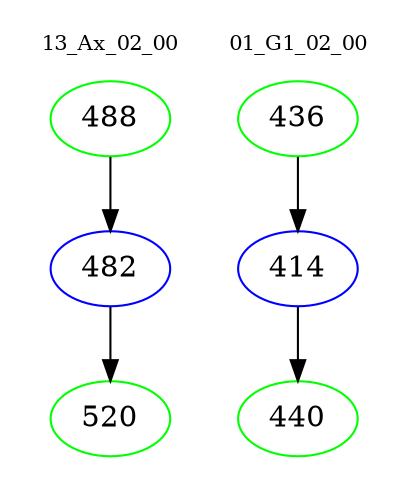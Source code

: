 digraph{
subgraph cluster_0 {
color = white
label = "13_Ax_02_00";
fontsize=10;
T0_488 [label="488", color="green"]
T0_488 -> T0_482 [color="black"]
T0_482 [label="482", color="blue"]
T0_482 -> T0_520 [color="black"]
T0_520 [label="520", color="green"]
}
subgraph cluster_1 {
color = white
label = "01_G1_02_00";
fontsize=10;
T1_436 [label="436", color="green"]
T1_436 -> T1_414 [color="black"]
T1_414 [label="414", color="blue"]
T1_414 -> T1_440 [color="black"]
T1_440 [label="440", color="green"]
}
}
